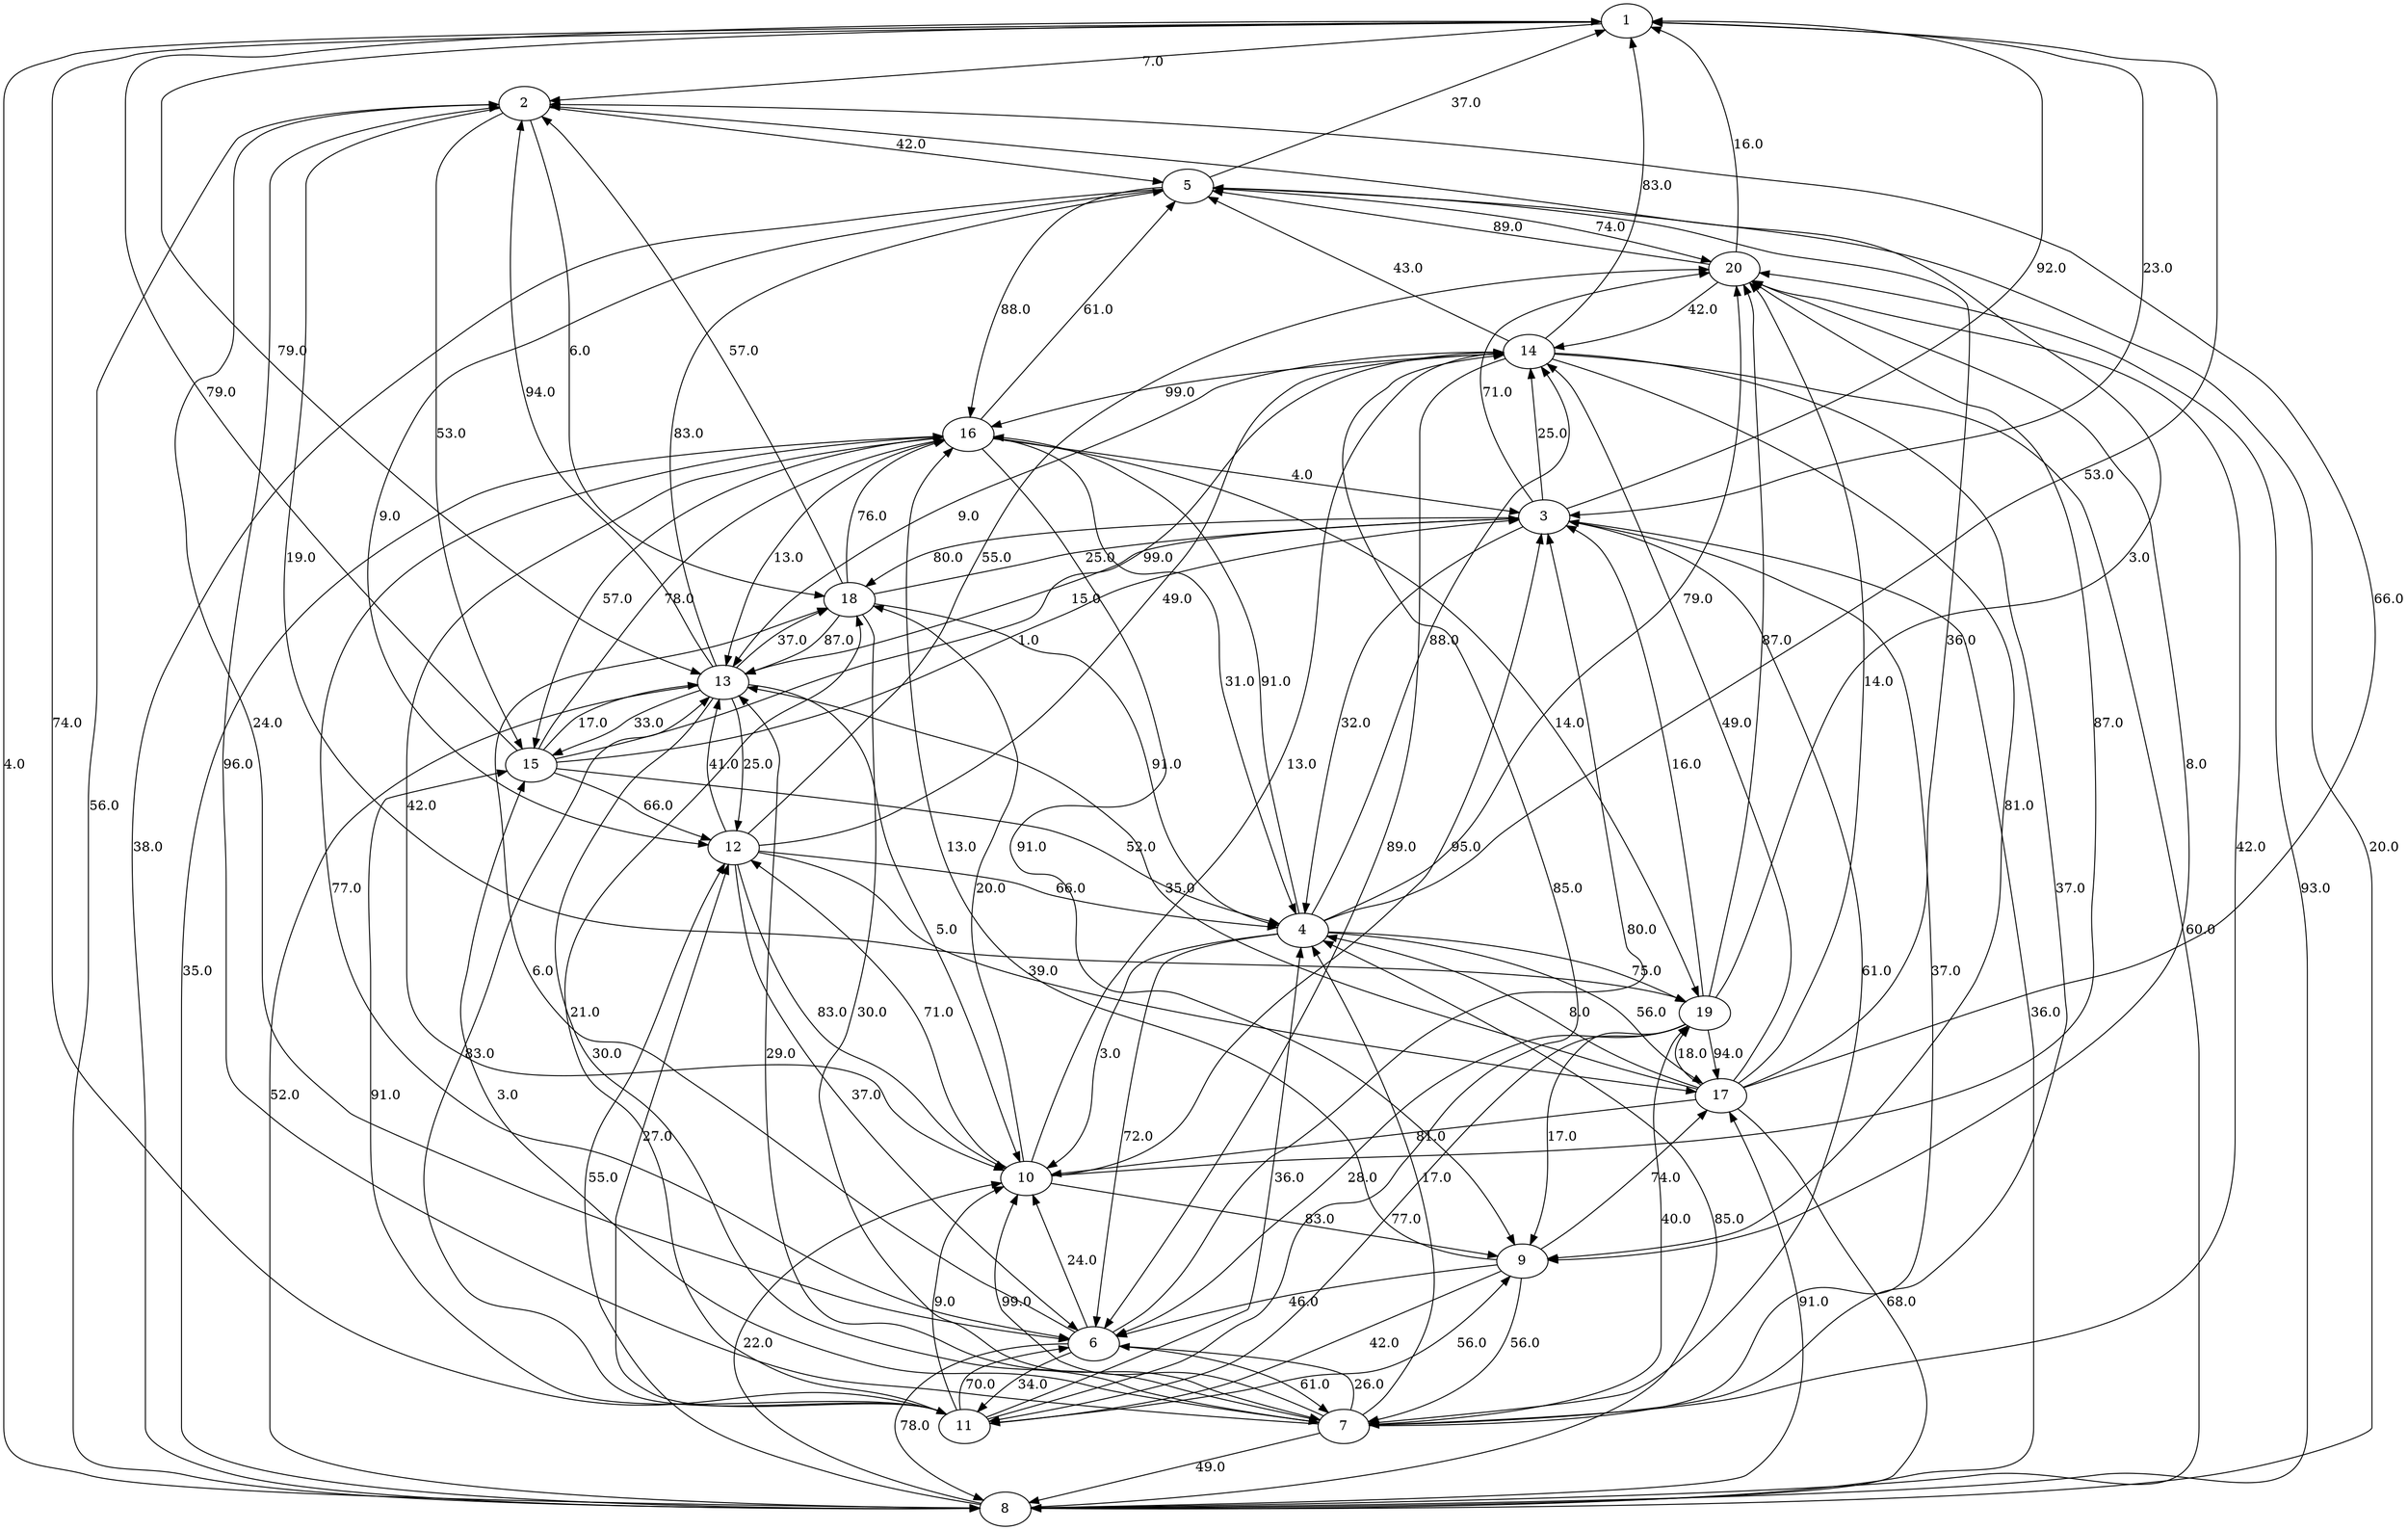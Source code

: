 strict digraph G {
  1 [ label="1" ];
  2 [ label="2" ];
  3 [ label="3" ];
  4 [ label="4" ];
  5 [ label="5" ];
  6 [ label="6" ];
  7 [ label="7" ];
  8 [ label="8" ];
  9 [ label="9" ];
  10 [ label="10" ];
  11 [ label="11" ];
  12 [ label="12" ];
  13 [ label="13" ];
  14 [ label="14" ];
  15 [ label="15" ];
  16 [ label="16" ];
  17 [ label="17" ];
  18 [ label="18" ];
  19 [ label="19" ];
  20 [ label="20" ];
  2 -> 19 [ label="19.0" ];
  17 -> 20 [ label="14.0" ];
  7 -> 4 [ label="17.0" ];
  13 -> 2 [ label="94.0" ];
  15 -> 12 [ label="66.0" ];
  8 -> 4 [ label="85.0" ];
  4 -> 14 [ label="88.0" ];
  19 -> 2 [ label="3.0" ];
  3 -> 14 [ label="25.0" ];
  16 -> 19 [ label="14.0" ];
  7 -> 8 [ label="49.0" ];
  20 -> 9 [ label="8.0" ];
  15 -> 1 [ label="79.0" ];
  4 -> 10 [ label="3.0" ];
  6 -> 10 [ label="24.0" ];
  1 -> 8 [ label="4.0" ];
  19 -> 6 [ label="28.0" ];
  10 -> 20 [ label="87.0" ];
  1 -> 3 [ label="23.0" ];
  18 -> 7 [ label="30.0" ];
  9 -> 17 [ label="74.0" ];
  9 -> 7 [ label="56.0" ];
  16 -> 9 [ label="91.0" ];
  8 -> 12 [ label="55.0" ];
  2 -> 5 [ label="42.0" ];
  9 -> 16 [ label="13.0" ];
  14 -> 1 [ label="83.0" ];
  13 -> 5 [ label="83.0" ];
  18 -> 3 [ label="25.0" ];
  12 -> 4 [ label="66.0" ];
  19 -> 17 [ label="94.0" ];
  11 -> 15 [ label="91.0" ];
  13 -> 15 [ label="33.0" ];
  8 -> 2 [ label="56.0" ];
  9 -> 11 [ label="42.0" ];
  5 -> 1 [ label="37.0" ];
  14 -> 8 [ label="60.0" ];
  4 -> 16 [ label="91.0" ];
  14 -> 9 [ label="81.0" ];
  17 -> 4 [ label="8.0" ];
  6 -> 18 [ label="6.0" ];
  7 -> 19 [ label="40.0" ];
  4 -> 20 [ label="79.0" ];
  6 -> 3 [ label="80.0" ];
  10 -> 9 [ label="83.0" ];
  11 -> 10 [ label="9.0" ];
  19 -> 9 [ label="17.0" ];
  15 -> 16 [ label="78.0" ];
  16 -> 4 [ label="31.0" ];
  3 -> 20 [ label="71.0" ];
  3 -> 13 [ label="15.0" ];
  10 -> 12 [ label="71.0" ];
  6 -> 11 [ label="34.0" ];
  7 -> 3 [ label="37.0" ];
  19 -> 11 [ label="77.0" ];
  4 -> 19 [ label="75.0" ];
  15 -> 4 [ label="52.0" ];
  11 -> 14 [ label="85.0" ];
  2 -> 6 [ label="24.0" ];
  5 -> 8 [ label="38.0" ];
  14 -> 16 [ label="99.0" ];
  1 -> 13 [ label="79.0" ];
  17 -> 13 [ label="35.0" ];
  12 -> 14 [ label="49.0" ];
  8 -> 16 [ label="35.0" ];
  16 -> 13 [ label="13.0" ];
  12 -> 17 [ label="39.0" ];
  16 -> 10 [ label="42.0" ];
  5 -> 16 [ label="88.0" ];
  11 -> 9 [ label="56.0" ];
  11 -> 6 [ label="70.0" ];
  7 -> 10 [ label="99.0" ];
  14 -> 13 [ label="9.0" ];
  3 -> 4 [ label="32.0" ];
  18 -> 2 [ label="57.0" ];
  7 -> 15 [ label="3.0" ];
  16 -> 5 [ label="61.0" ];
  12 -> 10 [ label="83.0" ];
  15 -> 13 [ label="17.0" ];
  8 -> 5 [ label="20.0" ];
  15 -> 3 [ label="1.0" ];
  1 -> 11 [ label="74.0" ];
  11 -> 13 [ label="83.0" ];
  17 -> 2 [ label="66.0" ];
  19 -> 20 [ label="87.0" ];
  17 -> 8 [ label="68.0" ];
  20 -> 5 [ label="89.0" ];
  13 -> 12 [ label="25.0" ];
  7 -> 6 [ label="26.0" ];
  4 -> 17 [ label="56.0" ];
  10 -> 14 [ label="13.0" ];
  13 -> 7 [ label="30.0" ];
  11 -> 18 [ label="21.0" ];
  13 -> 8 [ label="52.0" ];
  7 -> 20 [ label="42.0" ];
  11 -> 4 [ label="36.0" ];
  18 -> 4 [ label="91.0" ];
  2 -> 15 [ label="53.0" ];
  12 -> 6 [ label="37.0" ];
  2 -> 18 [ label="6.0" ];
  6 -> 7 [ label="61.0" ];
  20 -> 1 [ label="16.0" ];
  18 -> 16 [ label="76.0" ];
  13 -> 10 [ label="5.0" ];
  16 -> 6 [ label="77.0" ];
  6 -> 8 [ label="78.0" ];
  16 -> 15 [ label="57.0" ];
  3 -> 18 [ label="80.0" ];
  4 -> 6 [ label="72.0" ];
  10 -> 3 [ label="95.0" ];
  3 -> 8 [ label="36.0" ];
  13 -> 18 [ label="37.0" ];
  14 -> 6 [ label="89.0" ];
  15 -> 14 [ label="99.0" ];
  16 -> 3 [ label="4.0" ];
  1 -> 2 [ label="7.0" ];
  3 -> 7 [ label="61.0" ];
  17 -> 5 [ label="36.0" ];
  17 -> 10 [ label="81.0" ];
  11 -> 12 [ label="27.0" ];
  3 -> 1 [ label="92.0" ];
  20 -> 14 [ label="42.0" ];
  14 -> 7 [ label="37.0" ];
  19 -> 3 [ label="16.0" ];
  9 -> 6 [ label="46.0" ];
  17 -> 14 [ label="49.0" ];
  17 -> 19 [ label="18.0" ];
  8 -> 17 [ label="91.0" ];
  8 -> 10 [ label="22.0" ];
  12 -> 13 [ label="41.0" ];
  5 -> 12 [ label="9.0" ];
  7 -> 2 [ label="96.0" ];
  18 -> 13 [ label="87.0" ];
  10 -> 18 [ label="20.0" ];
  4 -> 1 [ label="53.0" ];
  5 -> 20 [ label="74.0" ];
  12 -> 20 [ label="55.0" ];
  14 -> 5 [ label="43.0" ];
  7 -> 13 [ label="29.0" ];
  8 -> 20 [ label="93.0" ];
}

